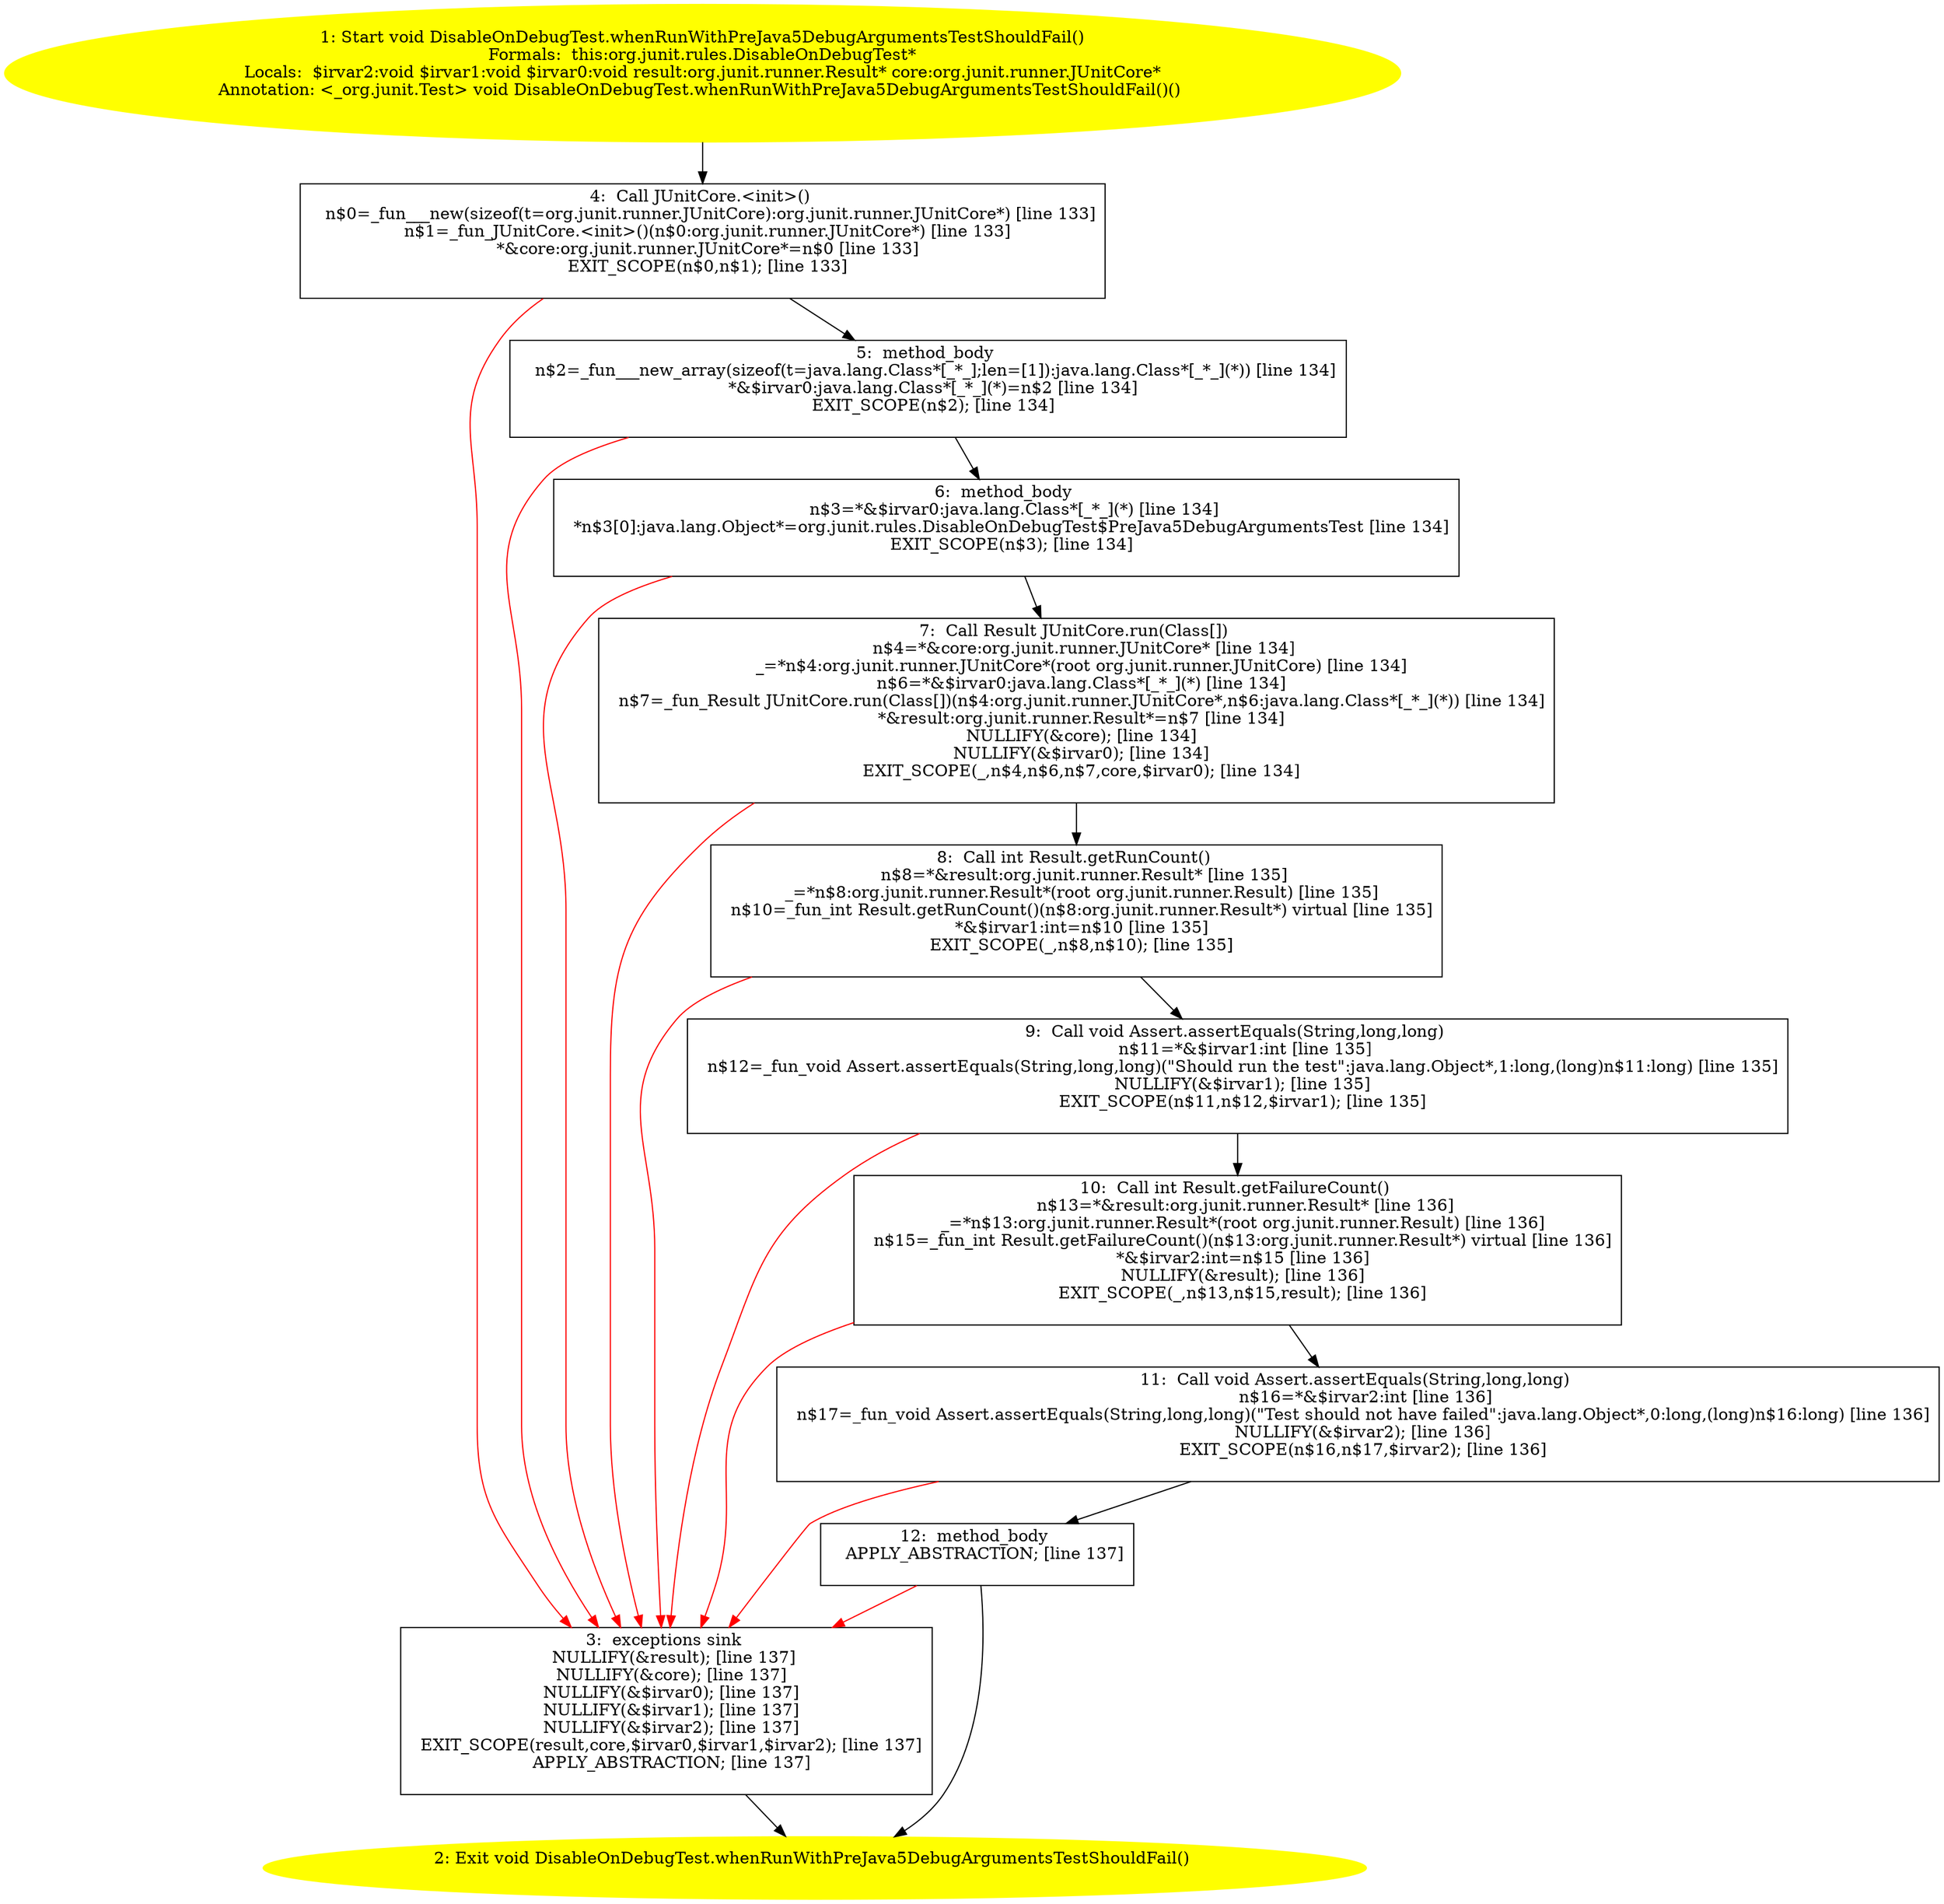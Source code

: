 /* @generated */
digraph cfg {
"org.junit.rules.DisableOnDebugTest.whenRunWithPreJava5DebugArgumentsTestShouldFail():void.1b2d9efba546a7db5d101f9d797b2f2e_1" [label="1: Start void DisableOnDebugTest.whenRunWithPreJava5DebugArgumentsTestShouldFail()\nFormals:  this:org.junit.rules.DisableOnDebugTest*\nLocals:  $irvar2:void $irvar1:void $irvar0:void result:org.junit.runner.Result* core:org.junit.runner.JUnitCore*\nAnnotation: <_org.junit.Test> void DisableOnDebugTest.whenRunWithPreJava5DebugArgumentsTestShouldFail()() \n  " color=yellow style=filled]
	

	 "org.junit.rules.DisableOnDebugTest.whenRunWithPreJava5DebugArgumentsTestShouldFail():void.1b2d9efba546a7db5d101f9d797b2f2e_1" -> "org.junit.rules.DisableOnDebugTest.whenRunWithPreJava5DebugArgumentsTestShouldFail():void.1b2d9efba546a7db5d101f9d797b2f2e_4" ;
"org.junit.rules.DisableOnDebugTest.whenRunWithPreJava5DebugArgumentsTestShouldFail():void.1b2d9efba546a7db5d101f9d797b2f2e_2" [label="2: Exit void DisableOnDebugTest.whenRunWithPreJava5DebugArgumentsTestShouldFail() \n  " color=yellow style=filled]
	

"org.junit.rules.DisableOnDebugTest.whenRunWithPreJava5DebugArgumentsTestShouldFail():void.1b2d9efba546a7db5d101f9d797b2f2e_3" [label="3:  exceptions sink \n   NULLIFY(&result); [line 137]\n  NULLIFY(&core); [line 137]\n  NULLIFY(&$irvar0); [line 137]\n  NULLIFY(&$irvar1); [line 137]\n  NULLIFY(&$irvar2); [line 137]\n  EXIT_SCOPE(result,core,$irvar0,$irvar1,$irvar2); [line 137]\n  APPLY_ABSTRACTION; [line 137]\n " shape="box"]
	

	 "org.junit.rules.DisableOnDebugTest.whenRunWithPreJava5DebugArgumentsTestShouldFail():void.1b2d9efba546a7db5d101f9d797b2f2e_3" -> "org.junit.rules.DisableOnDebugTest.whenRunWithPreJava5DebugArgumentsTestShouldFail():void.1b2d9efba546a7db5d101f9d797b2f2e_2" ;
"org.junit.rules.DisableOnDebugTest.whenRunWithPreJava5DebugArgumentsTestShouldFail():void.1b2d9efba546a7db5d101f9d797b2f2e_4" [label="4:  Call JUnitCore.<init>() \n   n$0=_fun___new(sizeof(t=org.junit.runner.JUnitCore):org.junit.runner.JUnitCore*) [line 133]\n  n$1=_fun_JUnitCore.<init>()(n$0:org.junit.runner.JUnitCore*) [line 133]\n  *&core:org.junit.runner.JUnitCore*=n$0 [line 133]\n  EXIT_SCOPE(n$0,n$1); [line 133]\n " shape="box"]
	

	 "org.junit.rules.DisableOnDebugTest.whenRunWithPreJava5DebugArgumentsTestShouldFail():void.1b2d9efba546a7db5d101f9d797b2f2e_4" -> "org.junit.rules.DisableOnDebugTest.whenRunWithPreJava5DebugArgumentsTestShouldFail():void.1b2d9efba546a7db5d101f9d797b2f2e_5" ;
	 "org.junit.rules.DisableOnDebugTest.whenRunWithPreJava5DebugArgumentsTestShouldFail():void.1b2d9efba546a7db5d101f9d797b2f2e_4" -> "org.junit.rules.DisableOnDebugTest.whenRunWithPreJava5DebugArgumentsTestShouldFail():void.1b2d9efba546a7db5d101f9d797b2f2e_3" [color="red" ];
"org.junit.rules.DisableOnDebugTest.whenRunWithPreJava5DebugArgumentsTestShouldFail():void.1b2d9efba546a7db5d101f9d797b2f2e_5" [label="5:  method_body \n   n$2=_fun___new_array(sizeof(t=java.lang.Class*[_*_];len=[1]):java.lang.Class*[_*_](*)) [line 134]\n  *&$irvar0:java.lang.Class*[_*_](*)=n$2 [line 134]\n  EXIT_SCOPE(n$2); [line 134]\n " shape="box"]
	

	 "org.junit.rules.DisableOnDebugTest.whenRunWithPreJava5DebugArgumentsTestShouldFail():void.1b2d9efba546a7db5d101f9d797b2f2e_5" -> "org.junit.rules.DisableOnDebugTest.whenRunWithPreJava5DebugArgumentsTestShouldFail():void.1b2d9efba546a7db5d101f9d797b2f2e_6" ;
	 "org.junit.rules.DisableOnDebugTest.whenRunWithPreJava5DebugArgumentsTestShouldFail():void.1b2d9efba546a7db5d101f9d797b2f2e_5" -> "org.junit.rules.DisableOnDebugTest.whenRunWithPreJava5DebugArgumentsTestShouldFail():void.1b2d9efba546a7db5d101f9d797b2f2e_3" [color="red" ];
"org.junit.rules.DisableOnDebugTest.whenRunWithPreJava5DebugArgumentsTestShouldFail():void.1b2d9efba546a7db5d101f9d797b2f2e_6" [label="6:  method_body \n   n$3=*&$irvar0:java.lang.Class*[_*_](*) [line 134]\n  *n$3[0]:java.lang.Object*=org.junit.rules.DisableOnDebugTest$PreJava5DebugArgumentsTest [line 134]\n  EXIT_SCOPE(n$3); [line 134]\n " shape="box"]
	

	 "org.junit.rules.DisableOnDebugTest.whenRunWithPreJava5DebugArgumentsTestShouldFail():void.1b2d9efba546a7db5d101f9d797b2f2e_6" -> "org.junit.rules.DisableOnDebugTest.whenRunWithPreJava5DebugArgumentsTestShouldFail():void.1b2d9efba546a7db5d101f9d797b2f2e_7" ;
	 "org.junit.rules.DisableOnDebugTest.whenRunWithPreJava5DebugArgumentsTestShouldFail():void.1b2d9efba546a7db5d101f9d797b2f2e_6" -> "org.junit.rules.DisableOnDebugTest.whenRunWithPreJava5DebugArgumentsTestShouldFail():void.1b2d9efba546a7db5d101f9d797b2f2e_3" [color="red" ];
"org.junit.rules.DisableOnDebugTest.whenRunWithPreJava5DebugArgumentsTestShouldFail():void.1b2d9efba546a7db5d101f9d797b2f2e_7" [label="7:  Call Result JUnitCore.run(Class[]) \n   n$4=*&core:org.junit.runner.JUnitCore* [line 134]\n  _=*n$4:org.junit.runner.JUnitCore*(root org.junit.runner.JUnitCore) [line 134]\n  n$6=*&$irvar0:java.lang.Class*[_*_](*) [line 134]\n  n$7=_fun_Result JUnitCore.run(Class[])(n$4:org.junit.runner.JUnitCore*,n$6:java.lang.Class*[_*_](*)) [line 134]\n  *&result:org.junit.runner.Result*=n$7 [line 134]\n  NULLIFY(&core); [line 134]\n  NULLIFY(&$irvar0); [line 134]\n  EXIT_SCOPE(_,n$4,n$6,n$7,core,$irvar0); [line 134]\n " shape="box"]
	

	 "org.junit.rules.DisableOnDebugTest.whenRunWithPreJava5DebugArgumentsTestShouldFail():void.1b2d9efba546a7db5d101f9d797b2f2e_7" -> "org.junit.rules.DisableOnDebugTest.whenRunWithPreJava5DebugArgumentsTestShouldFail():void.1b2d9efba546a7db5d101f9d797b2f2e_8" ;
	 "org.junit.rules.DisableOnDebugTest.whenRunWithPreJava5DebugArgumentsTestShouldFail():void.1b2d9efba546a7db5d101f9d797b2f2e_7" -> "org.junit.rules.DisableOnDebugTest.whenRunWithPreJava5DebugArgumentsTestShouldFail():void.1b2d9efba546a7db5d101f9d797b2f2e_3" [color="red" ];
"org.junit.rules.DisableOnDebugTest.whenRunWithPreJava5DebugArgumentsTestShouldFail():void.1b2d9efba546a7db5d101f9d797b2f2e_8" [label="8:  Call int Result.getRunCount() \n   n$8=*&result:org.junit.runner.Result* [line 135]\n  _=*n$8:org.junit.runner.Result*(root org.junit.runner.Result) [line 135]\n  n$10=_fun_int Result.getRunCount()(n$8:org.junit.runner.Result*) virtual [line 135]\n  *&$irvar1:int=n$10 [line 135]\n  EXIT_SCOPE(_,n$8,n$10); [line 135]\n " shape="box"]
	

	 "org.junit.rules.DisableOnDebugTest.whenRunWithPreJava5DebugArgumentsTestShouldFail():void.1b2d9efba546a7db5d101f9d797b2f2e_8" -> "org.junit.rules.DisableOnDebugTest.whenRunWithPreJava5DebugArgumentsTestShouldFail():void.1b2d9efba546a7db5d101f9d797b2f2e_9" ;
	 "org.junit.rules.DisableOnDebugTest.whenRunWithPreJava5DebugArgumentsTestShouldFail():void.1b2d9efba546a7db5d101f9d797b2f2e_8" -> "org.junit.rules.DisableOnDebugTest.whenRunWithPreJava5DebugArgumentsTestShouldFail():void.1b2d9efba546a7db5d101f9d797b2f2e_3" [color="red" ];
"org.junit.rules.DisableOnDebugTest.whenRunWithPreJava5DebugArgumentsTestShouldFail():void.1b2d9efba546a7db5d101f9d797b2f2e_9" [label="9:  Call void Assert.assertEquals(String,long,long) \n   n$11=*&$irvar1:int [line 135]\n  n$12=_fun_void Assert.assertEquals(String,long,long)(\"Should run the test\":java.lang.Object*,1:long,(long)n$11:long) [line 135]\n  NULLIFY(&$irvar1); [line 135]\n  EXIT_SCOPE(n$11,n$12,$irvar1); [line 135]\n " shape="box"]
	

	 "org.junit.rules.DisableOnDebugTest.whenRunWithPreJava5DebugArgumentsTestShouldFail():void.1b2d9efba546a7db5d101f9d797b2f2e_9" -> "org.junit.rules.DisableOnDebugTest.whenRunWithPreJava5DebugArgumentsTestShouldFail():void.1b2d9efba546a7db5d101f9d797b2f2e_10" ;
	 "org.junit.rules.DisableOnDebugTest.whenRunWithPreJava5DebugArgumentsTestShouldFail():void.1b2d9efba546a7db5d101f9d797b2f2e_9" -> "org.junit.rules.DisableOnDebugTest.whenRunWithPreJava5DebugArgumentsTestShouldFail():void.1b2d9efba546a7db5d101f9d797b2f2e_3" [color="red" ];
"org.junit.rules.DisableOnDebugTest.whenRunWithPreJava5DebugArgumentsTestShouldFail():void.1b2d9efba546a7db5d101f9d797b2f2e_10" [label="10:  Call int Result.getFailureCount() \n   n$13=*&result:org.junit.runner.Result* [line 136]\n  _=*n$13:org.junit.runner.Result*(root org.junit.runner.Result) [line 136]\n  n$15=_fun_int Result.getFailureCount()(n$13:org.junit.runner.Result*) virtual [line 136]\n  *&$irvar2:int=n$15 [line 136]\n  NULLIFY(&result); [line 136]\n  EXIT_SCOPE(_,n$13,n$15,result); [line 136]\n " shape="box"]
	

	 "org.junit.rules.DisableOnDebugTest.whenRunWithPreJava5DebugArgumentsTestShouldFail():void.1b2d9efba546a7db5d101f9d797b2f2e_10" -> "org.junit.rules.DisableOnDebugTest.whenRunWithPreJava5DebugArgumentsTestShouldFail():void.1b2d9efba546a7db5d101f9d797b2f2e_11" ;
	 "org.junit.rules.DisableOnDebugTest.whenRunWithPreJava5DebugArgumentsTestShouldFail():void.1b2d9efba546a7db5d101f9d797b2f2e_10" -> "org.junit.rules.DisableOnDebugTest.whenRunWithPreJava5DebugArgumentsTestShouldFail():void.1b2d9efba546a7db5d101f9d797b2f2e_3" [color="red" ];
"org.junit.rules.DisableOnDebugTest.whenRunWithPreJava5DebugArgumentsTestShouldFail():void.1b2d9efba546a7db5d101f9d797b2f2e_11" [label="11:  Call void Assert.assertEquals(String,long,long) \n   n$16=*&$irvar2:int [line 136]\n  n$17=_fun_void Assert.assertEquals(String,long,long)(\"Test should not have failed\":java.lang.Object*,0:long,(long)n$16:long) [line 136]\n  NULLIFY(&$irvar2); [line 136]\n  EXIT_SCOPE(n$16,n$17,$irvar2); [line 136]\n " shape="box"]
	

	 "org.junit.rules.DisableOnDebugTest.whenRunWithPreJava5DebugArgumentsTestShouldFail():void.1b2d9efba546a7db5d101f9d797b2f2e_11" -> "org.junit.rules.DisableOnDebugTest.whenRunWithPreJava5DebugArgumentsTestShouldFail():void.1b2d9efba546a7db5d101f9d797b2f2e_12" ;
	 "org.junit.rules.DisableOnDebugTest.whenRunWithPreJava5DebugArgumentsTestShouldFail():void.1b2d9efba546a7db5d101f9d797b2f2e_11" -> "org.junit.rules.DisableOnDebugTest.whenRunWithPreJava5DebugArgumentsTestShouldFail():void.1b2d9efba546a7db5d101f9d797b2f2e_3" [color="red" ];
"org.junit.rules.DisableOnDebugTest.whenRunWithPreJava5DebugArgumentsTestShouldFail():void.1b2d9efba546a7db5d101f9d797b2f2e_12" [label="12:  method_body \n   APPLY_ABSTRACTION; [line 137]\n " shape="box"]
	

	 "org.junit.rules.DisableOnDebugTest.whenRunWithPreJava5DebugArgumentsTestShouldFail():void.1b2d9efba546a7db5d101f9d797b2f2e_12" -> "org.junit.rules.DisableOnDebugTest.whenRunWithPreJava5DebugArgumentsTestShouldFail():void.1b2d9efba546a7db5d101f9d797b2f2e_2" ;
	 "org.junit.rules.DisableOnDebugTest.whenRunWithPreJava5DebugArgumentsTestShouldFail():void.1b2d9efba546a7db5d101f9d797b2f2e_12" -> "org.junit.rules.DisableOnDebugTest.whenRunWithPreJava5DebugArgumentsTestShouldFail():void.1b2d9efba546a7db5d101f9d797b2f2e_3" [color="red" ];
}
